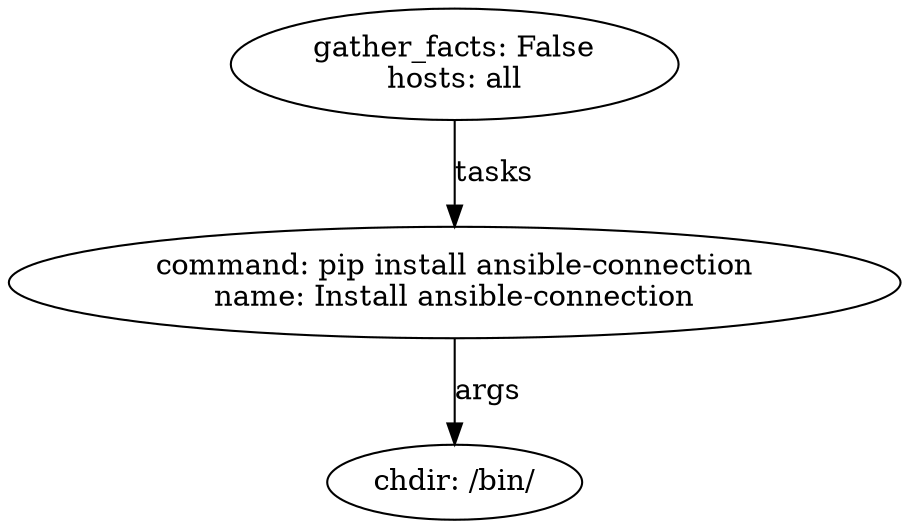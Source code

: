 digraph graphname {
2151 [label="chdir: /bin/\n"];
2150 [label="command: pip install ansible-connection\nname: Install ansible-connection\n"];
2150 -> 2151 [label="args"];
2149 [label="gather_facts: False\nhosts: all\n"];
2149 -> 2150 [label="tasks"];
}
